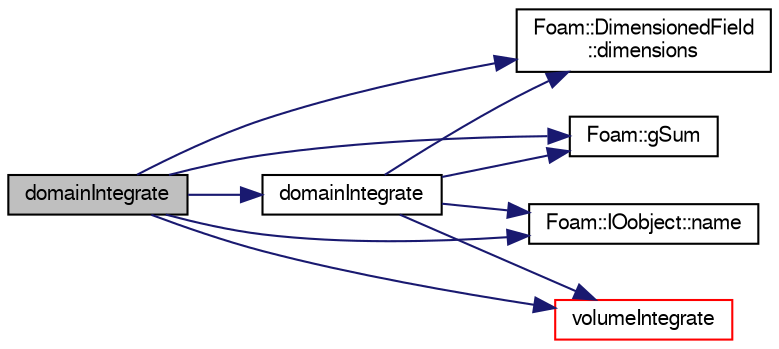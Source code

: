 digraph "domainIntegrate"
{
  bgcolor="transparent";
  edge [fontname="FreeSans",fontsize="10",labelfontname="FreeSans",labelfontsize="10"];
  node [fontname="FreeSans",fontsize="10",shape=record];
  rankdir="LR";
  Node26689 [label="domainIntegrate",height=0.2,width=0.4,color="black", fillcolor="grey75", style="filled", fontcolor="black"];
  Node26689 -> Node26690 [color="midnightblue",fontsize="10",style="solid",fontname="FreeSans"];
  Node26690 [label="Foam::DimensionedField\l::dimensions",height=0.2,width=0.4,color="black",URL="$a26390.html#a66989c1e0666e0d0c93a2056ce75599e",tooltip="Return dimensions. "];
  Node26689 -> Node26691 [color="midnightblue",fontsize="10",style="solid",fontname="FreeSans"];
  Node26691 [label="domainIntegrate",height=0.2,width=0.4,color="black",URL="$a21134.html#a97e6958677a3a619ece7528613725d84"];
  Node26691 -> Node26690 [color="midnightblue",fontsize="10",style="solid",fontname="FreeSans"];
  Node26691 -> Node26692 [color="midnightblue",fontsize="10",style="solid",fontname="FreeSans"];
  Node26692 [label="Foam::gSum",height=0.2,width=0.4,color="black",URL="$a21124.html#a11b1ebb4c53ad062332767d75ca96328"];
  Node26691 -> Node26693 [color="midnightblue",fontsize="10",style="solid",fontname="FreeSans"];
  Node26693 [label="Foam::IOobject::name",height=0.2,width=0.4,color="black",URL="$a26142.html#acc80e00a8ac919288fb55bd14cc88bf6",tooltip="Return name. "];
  Node26691 -> Node26694 [color="midnightblue",fontsize="10",style="solid",fontname="FreeSans"];
  Node26694 [label="volumeIntegrate",height=0.2,width=0.4,color="red",URL="$a21134.html#af0dee29fc0805aedd18525fad4c79edf"];
  Node26689 -> Node26692 [color="midnightblue",fontsize="10",style="solid",fontname="FreeSans"];
  Node26689 -> Node26693 [color="midnightblue",fontsize="10",style="solid",fontname="FreeSans"];
  Node26689 -> Node26694 [color="midnightblue",fontsize="10",style="solid",fontname="FreeSans"];
}
